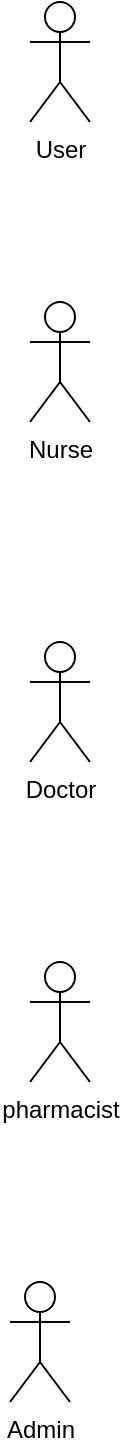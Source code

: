 <mxfile version="22.1.4" type="github" pages="2">
  <diagram name="Page-1" id="9361dd3d-8414-5efd-6122-117bd74ce7a7">
    <mxGraphModel dx="1194" dy="760" grid="1" gridSize="10" guides="1" tooltips="1" connect="1" arrows="1" fold="1" page="0" pageScale="1.5" pageWidth="826" pageHeight="1169" background="none" math="0" shadow="0">
      <root>
        <mxCell id="0" />
        <mxCell id="1" parent="0" />
        <mxCell id="cwuz5KzSYuqJIbJIRlFv-89" value="User&lt;br&gt;" style="shape=umlActor;verticalLabelPosition=bottom;verticalAlign=top;html=1;" vertex="1" parent="1">
          <mxGeometry x="230" y="10" width="30" height="60" as="geometry" />
        </mxCell>
        <mxCell id="cwuz5KzSYuqJIbJIRlFv-90" value="Nurse" style="shape=umlActor;verticalLabelPosition=bottom;verticalAlign=top;html=1;" vertex="1" parent="1">
          <mxGeometry x="230" y="160" width="30" height="60" as="geometry" />
        </mxCell>
        <mxCell id="cwuz5KzSYuqJIbJIRlFv-91" value="Doctor" style="shape=umlActor;verticalLabelPosition=bottom;verticalAlign=top;html=1;outlineConnect=0;" vertex="1" parent="1">
          <mxGeometry x="230" y="330" width="30" height="60" as="geometry" />
        </mxCell>
        <mxCell id="cwuz5KzSYuqJIbJIRlFv-92" value="Admin" style="shape=umlActor;verticalLabelPosition=bottom;verticalAlign=top;html=1;outlineConnect=0;" vertex="1" parent="1">
          <mxGeometry x="220" y="650" width="30" height="60" as="geometry" />
        </mxCell>
        <mxCell id="cwuz5KzSYuqJIbJIRlFv-93" value="pharmacist" style="shape=umlActor;verticalLabelPosition=bottom;verticalAlign=top;html=1;" vertex="1" parent="1">
          <mxGeometry x="230" y="490" width="30" height="60" as="geometry" />
        </mxCell>
      </root>
    </mxGraphModel>
  </diagram>
  <diagram id="eGhCQS5-KHyF_k9U1JaC" name="Page-2">
    <mxGraphModel dx="1194" dy="1929" grid="1" gridSize="10" guides="1" tooltips="1" connect="1" arrows="1" fold="1" page="1" pageScale="1" pageWidth="827" pageHeight="1169" math="0" shadow="0">
      <root>
        <mxCell id="0" />
        <mxCell id="1" parent="0" />
        <mxCell id="E_6yYmMKHir1UK03Lmbf-12" style="rounded=0;orthogonalLoop=1;jettySize=auto;html=1;" edge="1" parent="1" source="E_6yYmMKHir1UK03Lmbf-1" target="E_6yYmMKHir1UK03Lmbf-11">
          <mxGeometry relative="1" as="geometry" />
        </mxCell>
        <mxCell id="E_6yYmMKHir1UK03Lmbf-1" value="Creer un patient" style="ellipse;whiteSpace=wrap;html=1;" vertex="1" parent="1">
          <mxGeometry x="390" y="222.5" width="94" height="70" as="geometry" />
        </mxCell>
        <mxCell id="E_6yYmMKHir1UK03Lmbf-3" value="Payer une concultation" style="ellipse;whiteSpace=wrap;html=1;" vertex="1" parent="1">
          <mxGeometry x="374" y="820" width="100" height="70" as="geometry" />
        </mxCell>
        <mxCell id="E_6yYmMKHir1UK03Lmbf-4" value="Enregistrer une vente" style="ellipse;whiteSpace=wrap;html=1;" vertex="1" parent="1">
          <mxGeometry x="520" y="330" width="90" height="60" as="geometry" />
        </mxCell>
        <mxCell id="E_6yYmMKHir1UK03Lmbf-5" value="Imprimer une facture" style="ellipse;whiteSpace=wrap;html=1;" vertex="1" parent="1">
          <mxGeometry x="520" y="430" width="90" height="60" as="geometry" />
        </mxCell>
        <mxCell id="E_6yYmMKHir1UK03Lmbf-14" style="rounded=0;orthogonalLoop=1;jettySize=auto;html=1;" edge="1" parent="1" source="E_6yYmMKHir1UK03Lmbf-6" target="E_6yYmMKHir1UK03Lmbf-8">
          <mxGeometry relative="1" as="geometry" />
        </mxCell>
        <mxCell id="E_6yYmMKHir1UK03Lmbf-6" value="Produire un bilan periodique" style="ellipse;whiteSpace=wrap;html=1;" vertex="1" parent="1">
          <mxGeometry x="410" y="70" width="100" height="70" as="geometry" />
        </mxCell>
        <mxCell id="E_6yYmMKHir1UK03Lmbf-7" value="Bilan des ventes" style="ellipse;whiteSpace=wrap;html=1;" vertex="1" parent="1">
          <mxGeometry x="570" y="20" width="100" height="70" as="geometry" />
        </mxCell>
        <mxCell id="E_6yYmMKHir1UK03Lmbf-8" value="Bilan des achats" style="ellipse;whiteSpace=wrap;html=1;" vertex="1" parent="1">
          <mxGeometry x="570" y="110" width="100" height="70" as="geometry" />
        </mxCell>
        <mxCell id="E_6yYmMKHir1UK03Lmbf-23" style="edgeStyle=orthogonalEdgeStyle;rounded=0;orthogonalLoop=1;jettySize=auto;html=1;" edge="1" parent="1" source="E_6yYmMKHir1UK03Lmbf-9" target="E_6yYmMKHir1UK03Lmbf-19">
          <mxGeometry relative="1" as="geometry" />
        </mxCell>
        <mxCell id="E_6yYmMKHir1UK03Lmbf-9" value="Creer un service" style="ellipse;whiteSpace=wrap;html=1;" vertex="1" parent="1">
          <mxGeometry x="230" y="570" width="100" height="60" as="geometry" />
        </mxCell>
        <mxCell id="E_6yYmMKHir1UK03Lmbf-11" value="Categoriser un patient" style="ellipse;whiteSpace=wrap;html=1;" vertex="1" parent="1">
          <mxGeometry x="560" y="225" width="100" height="65" as="geometry" />
        </mxCell>
        <mxCell id="E_6yYmMKHir1UK03Lmbf-13" style="rounded=0;orthogonalLoop=1;jettySize=auto;html=1;entryX=-0.008;entryY=0.6;entryDx=0;entryDy=0;entryPerimeter=0;" edge="1" parent="1" source="E_6yYmMKHir1UK03Lmbf-6" target="E_6yYmMKHir1UK03Lmbf-7">
          <mxGeometry relative="1" as="geometry" />
        </mxCell>
        <mxCell id="E_6yYmMKHir1UK03Lmbf-15" value="Planifier un service" style="ellipse;whiteSpace=wrap;html=1;" vertex="1" parent="1">
          <mxGeometry x="230" y="730" width="94" height="60" as="geometry" />
        </mxCell>
        <mxCell id="E_6yYmMKHir1UK03Lmbf-16" value="Alerter les produits perimes" style="ellipse;whiteSpace=wrap;html=1;" vertex="1" parent="1">
          <mxGeometry x="350" y="-60" width="120" height="80" as="geometry" />
        </mxCell>
        <mxCell id="E_6yYmMKHir1UK03Lmbf-18" style="rounded=0;orthogonalLoop=1;jettySize=auto;html=1;" edge="1" parent="1" source="E_6yYmMKHir1UK03Lmbf-17" target="E_6yYmMKHir1UK03Lmbf-16">
          <mxGeometry relative="1" as="geometry" />
        </mxCell>
        <mxCell id="E_6yYmMKHir1UK03Lmbf-17" value="Parametrer la duree des alertes de produits perimes" style="ellipse;whiteSpace=wrap;html=1;" vertex="1" parent="1">
          <mxGeometry x="190" width="120" height="80" as="geometry" />
        </mxCell>
        <mxCell id="E_6yYmMKHir1UK03Lmbf-19" value="Creer un examen" style="ellipse;whiteSpace=wrap;html=1;" vertex="1" parent="1">
          <mxGeometry x="374" y="570" width="100" height="60" as="geometry" />
        </mxCell>
        <mxCell id="E_6yYmMKHir1UK03Lmbf-20" value="Creer un consultation" style="ellipse;whiteSpace=wrap;html=1;" vertex="1" parent="1">
          <mxGeometry x="374" y="640" width="100" height="60" as="geometry" />
        </mxCell>
        <mxCell id="E_6yYmMKHir1UK03Lmbf-21" value="Creer un accouchement" style="ellipse;whiteSpace=wrap;html=1;" vertex="1" parent="1">
          <mxGeometry x="380" y="500" width="100" height="60" as="geometry" />
        </mxCell>
        <mxCell id="E_6yYmMKHir1UK03Lmbf-22" style="rounded=0;orthogonalLoop=1;jettySize=auto;html=1;entryX=0;entryY=0.65;entryDx=0;entryDy=0;entryPerimeter=0;" edge="1" parent="1" source="E_6yYmMKHir1UK03Lmbf-9" target="E_6yYmMKHir1UK03Lmbf-21">
          <mxGeometry relative="1" as="geometry" />
        </mxCell>
        <mxCell id="E_6yYmMKHir1UK03Lmbf-24" style="rounded=0;orthogonalLoop=1;jettySize=auto;html=1;entryX=0.08;entryY=0.267;entryDx=0;entryDy=0;entryPerimeter=0;" edge="1" parent="1" source="E_6yYmMKHir1UK03Lmbf-9" target="E_6yYmMKHir1UK03Lmbf-20">
          <mxGeometry relative="1" as="geometry" />
        </mxCell>
        <mxCell id="E_6yYmMKHir1UK03Lmbf-25" value="Payer un service" style="ellipse;whiteSpace=wrap;html=1;" vertex="1" parent="1">
          <mxGeometry x="233" y="850" width="94" height="60" as="geometry" />
        </mxCell>
        <mxCell id="E_6yYmMKHir1UK03Lmbf-26" value="Creer un produit" style="ellipse;whiteSpace=wrap;html=1;" vertex="1" parent="1">
          <mxGeometry x="284" y="-230" width="90" height="60" as="geometry" />
        </mxCell>
        <mxCell id="E_6yYmMKHir1UK03Lmbf-27" value="Creer une categorie de produits" style="ellipse;whiteSpace=wrap;html=1;" vertex="1" parent="1">
          <mxGeometry x="284" y="-330" width="90" height="60" as="geometry" />
        </mxCell>
        <mxCell id="E_6yYmMKHir1UK03Lmbf-28" value="Creer un fournisseur&lt;br&gt;de produits" style="ellipse;whiteSpace=wrap;html=1;" vertex="1" parent="1">
          <mxGeometry x="284" y="-430" width="90" height="60" as="geometry" />
        </mxCell>
      </root>
    </mxGraphModel>
  </diagram>
</mxfile>

